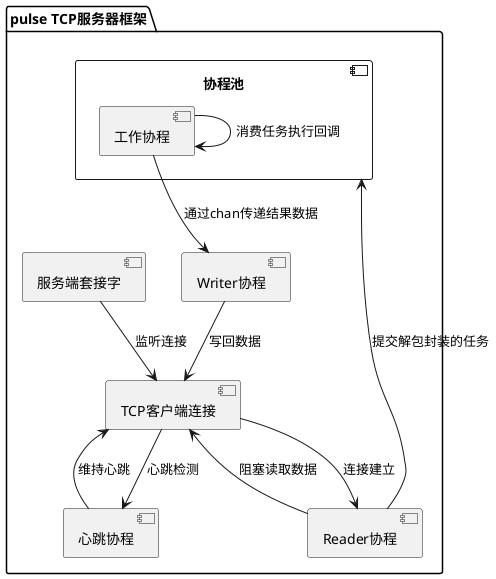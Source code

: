@startuml
package "pulse TCP服务器框架" {
    component "服务端套接字" as serverSocket
    component "TCP客户端连接" as clientConnection
    component "Reader协程" as readerCoroutine
    component "Writer协程" as writerCoroutine
    component "心跳协程" as heartbeatCoroutine
    component "协程池" as coroutinePool {
        component "工作协程" as workerCoroutine
    }
}

serverSocket --> clientConnection : 监听连接
clientConnection --> readerCoroutine : 连接建立
readerCoroutine --> clientConnection : 阻塞读取数据
readerCoroutine --> coroutinePool : 提交解包封装的任务
workerCoroutine --> workerCoroutine : 消费任务执行回调
workerCoroutine --> writerCoroutine : 通过chan传递结果数据
writerCoroutine --> clientConnection : 写回数据
clientConnection --> heartbeatCoroutine : 心跳检测
heartbeatCoroutine --> clientConnection : 维持心跳
@enduml